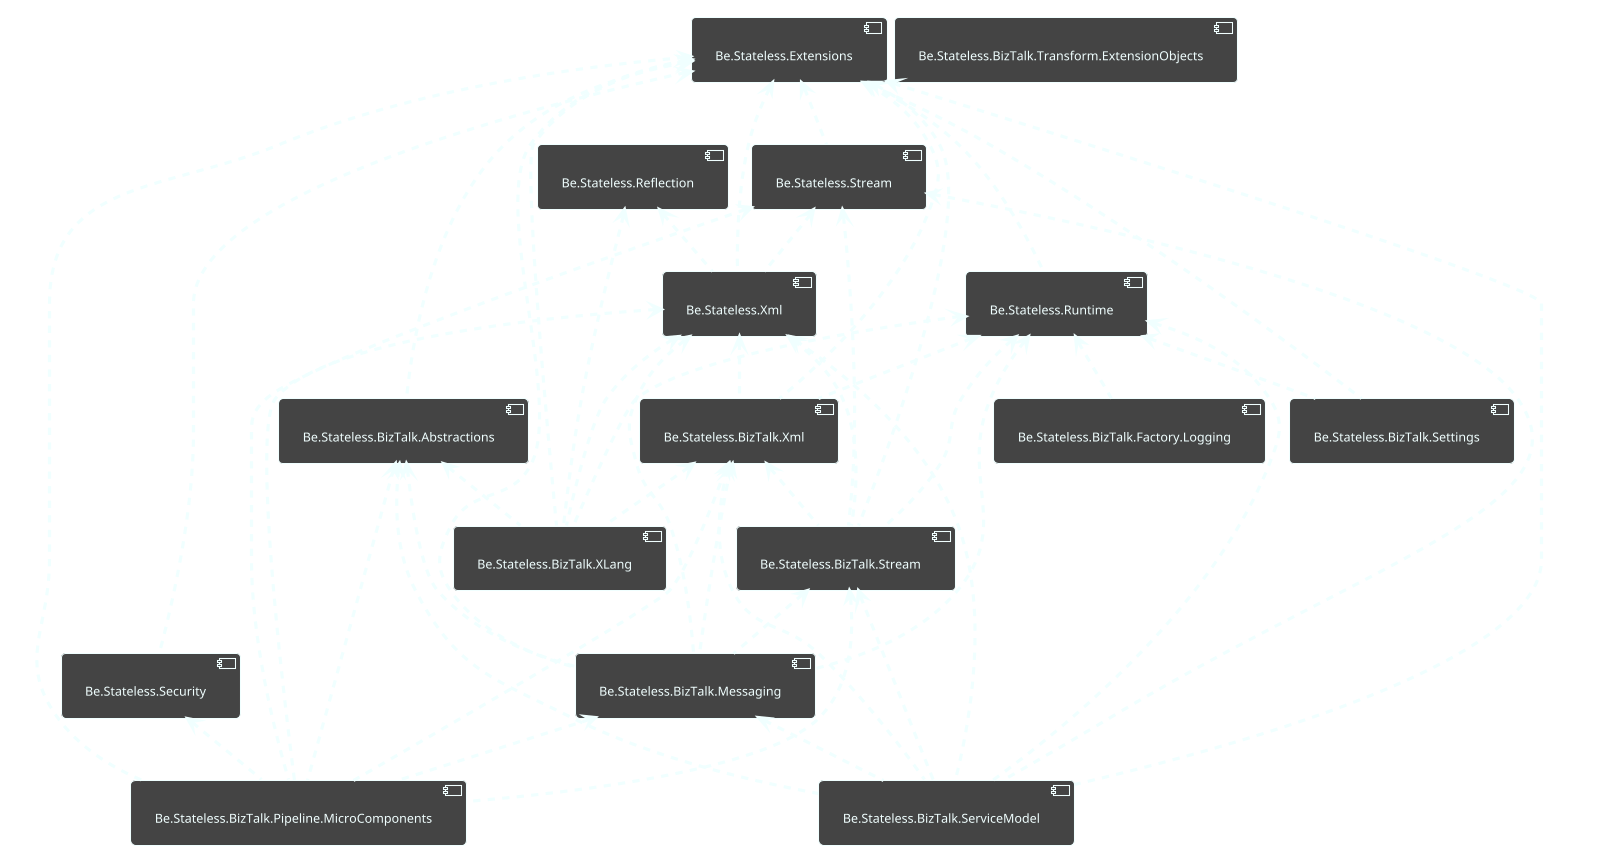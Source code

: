 ﻿@startuml
!theme metal
'skinparam BackgroundColor #333333
'skinparam LineType ortho
skinparam NodeSep 7
skinparam Arrow {
  Color #F0FFFF
  FontColor #F0FFFF
}
skinparam Component {
  BackgroundColor #444444
  BorderColor #F0FFFF
  FontColor #F0FFFF
}
[Be.Stateless.BizTalk.Transform.ExtensionObjects] as BizTalk.ExtensionObjects
[Be.Stateless.Extensions] as Extensions
[Be.Stateless.Reflection] as Reflection
[Be.Stateless.Runtime] as Runtime
    Runtime .u.> Extensions
[Be.Stateless.BizTalk.Settings] as BizTalk.Settings
    BizTalk.Settings .u.> Extensions
    BizTalk.Settings .u.> Runtime
[Be.Stateless.Security] as Security
    Security .u.> Extensions
[Be.Stateless.Stream] as Stream
    Stream .u.> Extensions
[Be.Stateless.Xml] as Xml
    Xml .u.> Extensions
    Xml .u.> Reflection
    Xml .u.> Stream
[Be.Stateless.BizTalk.Abstractions] as BizTalk.Abstractions
    BizTalk.Abstractions .u.> Extensions
[Be.Stateless.BizTalk.Xml] as BizTalk.Xml
    BizTalk.Xml .u.> Extensions
    BizTalk.Xml .u.> Runtime
    BizTalk.Xml .u.> Xml
[Be.Stateless.BizTalk.Stream] as BizTalk.Stream
    BizTalk.Stream .u.> BizTalk.Xml
    BizTalk.Stream .u.> Extensions
    BizTalk.Stream .u.> Runtime
    BizTalk.Stream .u.> Stream
    BizTalk.Stream .u.> Xml
[Be.Stateless.BizTalk.XLang] as BizTalk.XLang
    BizTalk.XLang .u.> BizTalk.Abstractions
    BizTalk.XLang .u.> BizTalk.Xml
    BizTalk.XLang .u.> Extensions
    BizTalk.XLang .u.> Reflection
    BizTalk.XLang .u.> Runtime
    BizTalk.XLang .u.> Xml
[Be.Stateless.BizTalk.Messaging] as BizTalk.Messaging
    BizTalk.Messaging .u.> BizTalk.Abstractions
    BizTalk.Messaging .u.> BizTalk.Stream
    BizTalk.Messaging .u.> BizTalk.Xml
    BizTalk.Messaging .u.> Extensions
    BizTalk.Messaging .u.> Runtime
    BizTalk.Messaging .u.> Xml
[Be.Stateless.BizTalk.ServiceModel] as BizTalk.ServiceModel
    BizTalk.ServiceModel .u.> BizTalk.Abstractions
    BizTalk.ServiceModel .u.> BizTalk.Messaging
    BizTalk.ServiceModel .u.> BizTalk.Stream
    BizTalk.ServiceModel .u.> BizTalk.Xml
    BizTalk.ServiceModel .u.> Extensions
    BizTalk.ServiceModel .u.> Runtime
    BizTalk.ServiceModel .u.> Stream
    BizTalk.ServiceModel .u.> Xml
[Be.Stateless.BizTalk.Pipeline.MicroComponents] as BizTalk.MicroComponents
    BizTalk.MicroComponents .u.> BizTalk.Abstractions
    BizTalk.MicroComponents .u.> BizTalk.Messaging
    BizTalk.MicroComponents .u.> BizTalk.Stream
    BizTalk.MicroComponents .u.> BizTalk.Xml
    BizTalk.MicroComponents .u.> Extensions
    BizTalk.MicroComponents .u.> Security
    BizTalk.MicroComponents .u.> Stream
    BizTalk.MicroComponents .u.> Xml
[Be.Stateless.BizTalk.Factory.Logging] as BizTalk.Factory.Logging
    BizTalk.Factory.Logging .u.> Runtime
@enduml
